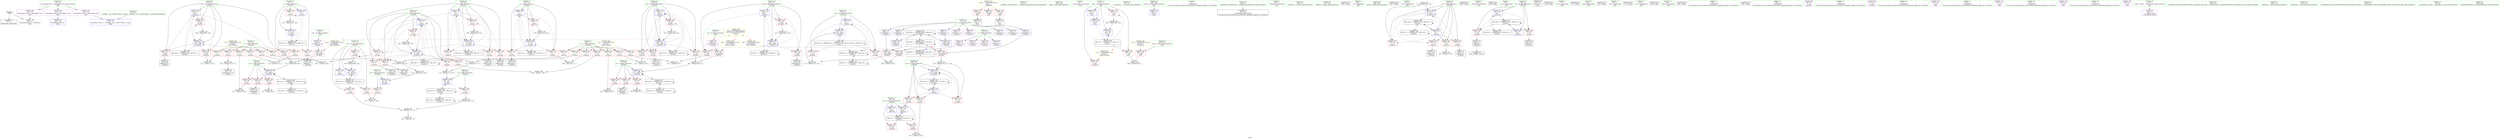 digraph "SVFG" {
	label="SVFG";

	Node0x5556a5a33a90 [shape=record,color=grey,label="{NodeID: 0\nNullPtr}"];
	Node0x5556a5a33a90 -> Node0x5556a5a60a00[style=solid];
	Node0x5556a5a33a90 -> Node0x5556a5a68060[style=solid];
	Node0x5556a5a8cb40 [shape=record,color=yellow,style=double,label="{NodeID: 360\n58V_1 = ENCHI(MR_58V_0)\npts\{90000 110000 160000 \}\nFun[main]|{<s0>14|<s1>14|<s2>14}}"];
	Node0x5556a5a8cb40:s0 -> Node0x5556a5a8e630[style=dashed,color=red];
	Node0x5556a5a8cb40:s1 -> Node0x5556a5a8e710[style=dashed,color=red];
	Node0x5556a5a8cb40:s2 -> Node0x5556a5a8e7f0[style=dashed,color=red];
	Node0x5556a5a6f4d0 [shape=record,color=grey,label="{NodeID: 277\n173 = Binary(171, 172, )\n}"];
	Node0x5556a5a6f4d0 -> Node0x5556a5a6f650[style=solid];
	Node0x5556a5a627a0 [shape=record,color=blue,label="{NodeID: 194\n79\<--13\nx\<--\n_Z5solvev\n}"];
	Node0x5556a5a627a0 -> Node0x5556a5a658d0[style=dashed];
	Node0x5556a5a627a0 -> Node0x5556a5a659a0[style=dashed];
	Node0x5556a5a627a0 -> Node0x5556a5a65a70[style=dashed];
	Node0x5556a5a627a0 -> Node0x5556a5a65b40[style=dashed];
	Node0x5556a5a627a0 -> Node0x5556a5a65c10[style=dashed];
	Node0x5556a5a627a0 -> Node0x5556a5a62c80[style=dashed];
	Node0x5556a5a627a0 -> Node0x5556a5a808a0[style=dashed];
	Node0x5556a5a5f990 [shape=record,color=red,label="{NodeID: 111\n379\<--34\n\<--stdout\nmain\n}"];
	Node0x5556a5a5f990 -> Node0x5556a5a61aa0[style=solid];
	Node0x5556a5a5dc80 [shape=record,color=green,label="{NodeID: 28\n44\<--45\n_ZNSt8ios_base4InitC1Ev\<--_ZNSt8ios_base4InitC1Ev_field_insensitive\n}"];
	Node0x5556a5a7bea0 [shape=record,color=black,label="{NodeID: 305\nMR_12V_2 = PHI(MR_12V_4, MR_12V_1, )\npts\{74 \}\n}"];
	Node0x5556a5a7bea0 -> Node0x5556a5a68300[style=dashed];
	Node0x5556a5a659a0 [shape=record,color=red,label="{NodeID: 139\n171\<--79\n\<--x\n_Z5solvev\n}"];
	Node0x5556a5a659a0 -> Node0x5556a5a6f4d0[style=solid];
	Node0x5556a5a60460 [shape=record,color=green,label="{NodeID: 56\n365\<--366\nmain\<--main_field_insensitive\n}"];
	Node0x5556a5a67060 [shape=record,color=red,label="{NodeID: 167\n264\<--95\n\<--xx\n_Z5solvev\n}"];
	Node0x5556a5a67060 -> Node0x5556a5a61420[style=solid];
	Node0x5556a5a61c40 [shape=record,color=purple,label="{NodeID: 84\n239\<--8\narrayidx53\<--dx\n_Z5solvev\n}"];
	Node0x5556a5a61c40 -> Node0x5556a5a67880[style=solid];
	Node0x5556a5a37610 [shape=record,color=green,label="{NodeID: 1\n7\<--1\n__dso_handle\<--dummyObj\nGlob }"];
	Node0x5556a5a8cc80 [shape=record,color=yellow,style=double,label="{NodeID: 361\n2V_1 = ENCHI(MR_2V_0)\npts\{14 \}\nFun[_Z5solvev]}"];
	Node0x5556a5a8cc80 -> Node0x5556a5a5f650[style=dashed];
	Node0x5556a5a6f650 [shape=record,color=grey,label="{NodeID: 278\n175 = Binary(173, 174, )\n}"];
	Node0x5556a5a6f650 -> Node0x5556a5a62940[style=solid];
	Node0x5556a5a62870 [shape=record,color=blue,label="{NodeID: 195\n81\<--13\ny\<--\n_Z5solvev\n}"];
	Node0x5556a5a62870 -> Node0x5556a5a65ce0[style=dashed];
	Node0x5556a5a62870 -> Node0x5556a5a65db0[style=dashed];
	Node0x5556a5a62870 -> Node0x5556a5a65e80[style=dashed];
	Node0x5556a5a62870 -> Node0x5556a5a65f50[style=dashed];
	Node0x5556a5a62870 -> Node0x5556a5a66020[style=dashed];
	Node0x5556a5a62870 -> Node0x5556a5a62870[style=dashed];
	Node0x5556a5a62870 -> Node0x5556a5a62bb0[style=dashed];
	Node0x5556a5a62870 -> Node0x5556a5a80da0[style=dashed];
	Node0x5556a5a5fa60 [shape=record,color=red,label="{NodeID: 112\n396\<--34\n\<--stdout\nmain\n}"];
	Node0x5556a5a5dd10 [shape=record,color=green,label="{NodeID: 29\n50\<--51\n__cxa_atexit\<--__cxa_atexit_field_insensitive\n}"];
	Node0x5556a5a65a70 [shape=record,color=red,label="{NodeID: 140\n183\<--79\n\<--x\n_Z5solvev\n}"];
	Node0x5556a5a65a70 -> Node0x5556a5a60e70[style=solid];
	Node0x5556a5a60560 [shape=record,color=green,label="{NodeID: 57\n368\<--369\nretval\<--retval_field_insensitive\nmain\n}"];
	Node0x5556a5a60560 -> Node0x5556a5a6ab70[style=solid];
	Node0x5556a5a67130 [shape=record,color=red,label="{NodeID: 168\n257\<--97\n\<--yy\n_Z5solvev\n}"];
	Node0x5556a5a67130 -> Node0x5556a5a700d0[style=solid];
	Node0x5556a5a61d10 [shape=record,color=purple,label="{NodeID: 85\n246\<--10\narrayidx56\<--dy\n_Z5solvev\n}"];
	Node0x5556a5a61d10 -> Node0x5556a5a67950[style=solid];
	Node0x5556a5a376a0 [shape=record,color=green,label="{NodeID: 2\n13\<--1\n\<--dummyObj\nCan only get source location for instruction, argument, global var or function.}"];
	Node0x5556a5a6f7d0 [shape=record,color=grey,label="{NodeID: 279\n151 = Binary(140, 150, )\n}"];
	Node0x5556a5a6f7d0 -> Node0x5556a5a62600[style=solid];
	Node0x5556a5a62940 [shape=record,color=blue,label="{NodeID: 196\n83\<--175\nX\<--add\n_Z5solvev\n}"];
	Node0x5556a5a62940 -> Node0x5556a5a660f0[style=dashed];
	Node0x5556a5a62940 -> Node0x5556a5a89ea0[style=dashed];
	Node0x5556a5a5fb30 [shape=record,color=red,label="{NodeID: 113\n331\<--65\n\<--ans\n_Z5solvev\n}"];
	Node0x5556a5a5fb30 -> Node0x5556a5a70250[style=solid];
	Node0x5556a5a5ddd0 [shape=record,color=green,label="{NodeID: 30\n49\<--55\n_ZNSt8ios_base4InitD1Ev\<--_ZNSt8ios_base4InitD1Ev_field_insensitive\n}"];
	Node0x5556a5a5ddd0 -> Node0x5556a5a60bd0[style=solid];
	Node0x5556a5a65b40 [shape=record,color=red,label="{NodeID: 141\n191\<--79\n\<--x\n_Z5solvev\n}"];
	Node0x5556a5a65b40 -> Node0x5556a5a61010[style=solid];
	Node0x5556a5a60630 [shape=record,color=green,label="{NodeID: 58\n370\<--371\ntests\<--tests_field_insensitive\nmain\n}"];
	Node0x5556a5a60630 -> Node0x5556a5a67c90[style=solid];
	Node0x5556a5a67200 [shape=record,color=red,label="{NodeID: 169\n260\<--97\n\<--yy\n_Z5solvev\n}"];
	Node0x5556a5a67200 -> Node0x5556a5a709d0[style=solid];
	Node0x5556a5a61de0 [shape=record,color=purple,label="{NodeID: 86\n132\<--15\narrayidx\<--f\n_Z5solvev\n}"];
	Node0x5556a5a37730 [shape=record,color=green,label="{NodeID: 3\n19\<--1\n_ZSt4cout\<--dummyObj\nGlob }"];
	Node0x5556a5a7f0a0 [shape=record,color=yellow,style=double,label="{NodeID: 363\n6V_1 = ENCHI(MR_6V_0)\npts\{68 \}\nFun[_Z5solvev]}"];
	Node0x5556a5a7f0a0 -> Node0x5556a5a64620[style=dashed];
	Node0x5556a5a7f0a0 -> Node0x5556a5a646f0[style=dashed];
	Node0x5556a5a7f0a0 -> Node0x5556a5a647c0[style=dashed];
	Node0x5556a5a7f0a0 -> Node0x5556a5a64890[style=dashed];
	Node0x5556a5a7f0a0 -> Node0x5556a5a64960[style=dashed];
	Node0x5556a5a7f0a0 -> Node0x5556a5a64a30[style=dashed];
	Node0x5556a5a6f950 [shape=record,color=grey,label="{NodeID: 280\n150 = Binary(148, 149, )\n}"];
	Node0x5556a5a6f950 -> Node0x5556a5a6f7d0[style=solid];
	Node0x5556a5a62a10 [shape=record,color=blue,label="{NodeID: 197\n188\<--140\narrayidx29\<--\n_Z5solvev\n}"];
	Node0x5556a5a62a10 -> Node0x5556a5a8a3a0[style=dashed];
	Node0x5556a5a5fc00 [shape=record,color=red,label="{NodeID: 114\n343\<--65\n\<--ans\n_Z5solvev\n}"];
	Node0x5556a5a5ded0 [shape=record,color=green,label="{NodeID: 31\n62\<--63\n_Z5solvev\<--_Z5solvev_field_insensitive\n}"];
	Node0x5556a5a7cda0 [shape=record,color=black,label="{NodeID: 308\nMR_48V_2 = PHI(MR_48V_3, MR_48V_1, )\npts\{180000 \}\n|{<s0>14}}"];
	Node0x5556a5a7cda0:s0 -> Node0x5556a5a844a0[style=dashed,color=red];
	Node0x5556a5a65c10 [shape=record,color=red,label="{NodeID: 142\n205\<--79\n\<--x\n_Z5solvev\n}"];
	Node0x5556a5a65c10 -> Node0x5556a5a63e40[style=solid];
	Node0x5556a5a60700 [shape=record,color=green,label="{NodeID: 59\n377\<--378\nfreopen\<--freopen_field_insensitive\n}"];
	Node0x5556a5aa6390 [shape=record,color=black,label="{NodeID: 419\n383 = PHI()\n}"];
	Node0x5556a5a672d0 [shape=record,color=red,label="{NodeID: 170\n267\<--97\n\<--yy\n_Z5solvev\n}"];
	Node0x5556a5a672d0 -> Node0x5556a5a614f0[style=solid];
	Node0x5556a5a61eb0 [shape=record,color=purple,label="{NodeID: 87\n135\<--15\narrayidx9\<--f\n_Z5solvev\n}"];
	Node0x5556a5a38150 [shape=record,color=green,label="{NodeID: 4\n20\<--1\n.str\<--dummyObj\nGlob }"];
	Node0x5556a5a7f180 [shape=record,color=yellow,style=double,label="{NodeID: 364\n8V_1 = ENCHI(MR_8V_0)\npts\{70 \}\nFun[_Z5solvev]}"];
	Node0x5556a5a7f180 -> Node0x5556a5a64b00[style=dashed];
	Node0x5556a5a7f180 -> Node0x5556a5a64bd0[style=dashed];
	Node0x5556a5a7f180 -> Node0x5556a5a64ca0[style=dashed];
	Node0x5556a5a7f180 -> Node0x5556a5a64d70[style=dashed];
	Node0x5556a5a7f180 -> Node0x5556a5a64e40[style=dashed];
	Node0x5556a5a7f180 -> Node0x5556a5a64f10[style=dashed];
	Node0x5556a5a7f180 -> Node0x5556a5a64fe0[style=dashed];
	Node0x5556a5a6fad0 [shape=record,color=grey,label="{NodeID: 281\n272 = Binary(271, 270, )\n}"];
	Node0x5556a5a6fad0 -> Node0x5556a5a63300[style=solid];
	Node0x5556a5a62ae0 [shape=record,color=blue,label="{NodeID: 198\n196\<--13\narrayidx33\<--\n_Z5solvev\n}"];
	Node0x5556a5a62ae0 -> Node0x5556a5a8a3a0[style=dashed];
	Node0x5556a5a64620 [shape=record,color=red,label="{NodeID: 115\n121\<--67\n\<--r\n_Z5solvev\n}"];
	Node0x5556a5a64620 -> Node0x5556a5a70fd0[style=solid];
	Node0x5556a5a5dfd0 [shape=record,color=green,label="{NodeID: 32\n65\<--66\nans\<--ans_field_insensitive\n_Z5solvev\n}"];
	Node0x5556a5a5dfd0 -> Node0x5556a5a5fb30[style=solid];
	Node0x5556a5a5dfd0 -> Node0x5556a5a5fc00[style=solid];
	Node0x5556a5a5dfd0 -> Node0x5556a5a68160[style=solid];
	Node0x5556a5a5dfd0 -> Node0x5556a5a6a9d0[style=solid];
	Node0x5556a5a7d2a0 [shape=record,color=black,label="{NodeID: 309\nMR_2V_3 = PHI(MR_2V_4, MR_2V_2, )\npts\{14 \}\n|{|<s3>14}}"];
	Node0x5556a5a7d2a0 -> Node0x5556a5a5f720[style=dashed];
	Node0x5556a5a7d2a0 -> Node0x5556a5a5f7f0[style=dashed];
	Node0x5556a5a7d2a0 -> Node0x5556a5a6ad10[style=dashed];
	Node0x5556a5a7d2a0:s3 -> Node0x5556a5a8cc80[style=dashed,color=red];
	Node0x5556a5a65ce0 [shape=record,color=red,label="{NodeID: 143\n167\<--81\n\<--y\n_Z5solvev\n}"];
	Node0x5556a5a65ce0 -> Node0x5556a5a715d0[style=solid];
	Node0x5556a5a60800 [shape=record,color=green,label="{NodeID: 60\n398\<--399\nfclose\<--fclose_field_insensitive\n}"];
	Node0x5556a5aa6490 [shape=record,color=black,label="{NodeID: 420\n397 = PHI()\n}"];
	Node0x5556a5a673a0 [shape=record,color=red,label="{NodeID: 171\n322\<--99\n\<--cur\n_Z5solvev\n}"];
	Node0x5556a5a673a0 -> Node0x5556a5a6eed0[style=solid];
	Node0x5556a5a61f80 [shape=record,color=purple,label="{NodeID: 88\n283\<--15\narrayidx75\<--f\n_Z5solvev\n}"];
	Node0x5556a5a381e0 [shape=record,color=green,label="{NodeID: 5\n22\<--1\n.str.1\<--dummyObj\nGlob }"];
	Node0x5556a5a6fc50 [shape=record,color=grey,label="{NodeID: 282\n277 = Binary(276, 140, )\n}"];
	Node0x5556a5a6fc50 -> Node0x5556a5a633d0[style=solid];
	Node0x5556a5a62bb0 [shape=record,color=blue,label="{NodeID: 199\n81\<--201\ny\<--inc35\n_Z5solvev\n}"];
	Node0x5556a5a62bb0 -> Node0x5556a5a65ce0[style=dashed];
	Node0x5556a5a62bb0 -> Node0x5556a5a65db0[style=dashed];
	Node0x5556a5a62bb0 -> Node0x5556a5a65e80[style=dashed];
	Node0x5556a5a62bb0 -> Node0x5556a5a65f50[style=dashed];
	Node0x5556a5a62bb0 -> Node0x5556a5a66020[style=dashed];
	Node0x5556a5a62bb0 -> Node0x5556a5a62870[style=dashed];
	Node0x5556a5a62bb0 -> Node0x5556a5a62bb0[style=dashed];
	Node0x5556a5a62bb0 -> Node0x5556a5a80da0[style=dashed];
	Node0x5556a5a646f0 [shape=record,color=red,label="{NodeID: 116\n148\<--67\n\<--r\n_Z5solvev\n}"];
	Node0x5556a5a646f0 -> Node0x5556a5a6f950[style=solid];
	Node0x5556a5a5e0a0 [shape=record,color=green,label="{NodeID: 33\n67\<--68\nr\<--r_field_insensitive\n_Z5solvev\n}"];
	Node0x5556a5a5e0a0 -> Node0x5556a5a64620[style=solid];
	Node0x5556a5a5e0a0 -> Node0x5556a5a646f0[style=solid];
	Node0x5556a5a5e0a0 -> Node0x5556a5a647c0[style=solid];
	Node0x5556a5a5e0a0 -> Node0x5556a5a64890[style=solid];
	Node0x5556a5a5e0a0 -> Node0x5556a5a64960[style=solid];
	Node0x5556a5a5e0a0 -> Node0x5556a5a64a30[style=solid];
	Node0x5556a5a65db0 [shape=record,color=red,label="{NodeID: 144\n174\<--81\n\<--y\n_Z5solvev\n}"];
	Node0x5556a5a65db0 -> Node0x5556a5a6f650[style=solid];
	Node0x5556a5a60900 [shape=record,color=green,label="{NodeID: 61\n37\<--407\n_GLOBAL__sub_I_Chmel.Tolstiy_2_0.cpp\<--_GLOBAL__sub_I_Chmel.Tolstiy_2_0.cpp_field_insensitive\n}"];
	Node0x5556a5a60900 -> Node0x5556a5a67f60[style=solid];
	Node0x5556a5aa6710 [shape=record,color=black,label="{NodeID: 421\n104 = PHI()\n}"];
	Node0x5556a5a67470 [shape=record,color=red,label="{NodeID: 172\n330\<--99\n\<--cur\n_Z5solvev\n}"];
	Node0x5556a5a67470 -> Node0x5556a5a70250[style=solid];
	Node0x5556a5a62050 [shape=record,color=purple,label="{NodeID: 89\n286\<--15\narrayidx77\<--f\n_Z5solvev\n}"];
	Node0x5556a5a62050 -> Node0x5556a5a67af0[style=solid];
	Node0x5556a5a38270 [shape=record,color=green,label="{NodeID: 6\n24\<--1\n_ZSt3cin\<--dummyObj\nGlob }"];
	Node0x5556a5a6fdd0 [shape=record,color=grey,label="{NodeID: 283\n179 = Binary(140, 178, )\n}"];
	Node0x5556a5a6fdd0 -> Node0x5556a5a6ff50[style=solid];
	Node0x5556a5a62c80 [shape=record,color=blue,label="{NodeID: 200\n79\<--206\nx\<--inc38\n_Z5solvev\n}"];
	Node0x5556a5a62c80 -> Node0x5556a5a658d0[style=dashed];
	Node0x5556a5a62c80 -> Node0x5556a5a659a0[style=dashed];
	Node0x5556a5a62c80 -> Node0x5556a5a65a70[style=dashed];
	Node0x5556a5a62c80 -> Node0x5556a5a65b40[style=dashed];
	Node0x5556a5a62c80 -> Node0x5556a5a65c10[style=dashed];
	Node0x5556a5a62c80 -> Node0x5556a5a62c80[style=dashed];
	Node0x5556a5a62c80 -> Node0x5556a5a808a0[style=dashed];
	Node0x5556a5a647c0 [shape=record,color=red,label="{NodeID: 117\n162\<--67\n\<--r\n_Z5solvev\n}"];
	Node0x5556a5a647c0 -> Node0x5556a5a70850[style=solid];
	Node0x5556a5a5e170 [shape=record,color=green,label="{NodeID: 34\n69\<--70\nc\<--c_field_insensitive\n_Z5solvev\n}"];
	Node0x5556a5a5e170 -> Node0x5556a5a64b00[style=solid];
	Node0x5556a5a5e170 -> Node0x5556a5a64bd0[style=solid];
	Node0x5556a5a5e170 -> Node0x5556a5a64ca0[style=solid];
	Node0x5556a5a5e170 -> Node0x5556a5a64d70[style=solid];
	Node0x5556a5a5e170 -> Node0x5556a5a64e40[style=solid];
	Node0x5556a5a5e170 -> Node0x5556a5a64f10[style=solid];
	Node0x5556a5a5e170 -> Node0x5556a5a64fe0[style=solid];
	Node0x5556a5a65e80 [shape=record,color=red,label="{NodeID: 145\n186\<--81\n\<--y\n_Z5solvev\n}"];
	Node0x5556a5a65e80 -> Node0x5556a5a60f40[style=solid];
	Node0x5556a5a60a00 [shape=record,color=black,label="{NodeID: 62\n2\<--3\ndummyVal\<--dummyVal\n}"];
	Node0x5556a5aa6870 [shape=record,color=black,label="{NodeID: 422\n108 = PHI()\n}"];
	Node0x5556a5a67540 [shape=record,color=red,label="{NodeID: 173\n334\<--99\n\<--cur\n_Z5solvev\n}"];
	Node0x5556a5a67540 -> Node0x5556a5a6a9d0[style=solid];
	Node0x5556a5a62120 [shape=record,color=purple,label="{NodeID: 90\n185\<--17\narrayidx27\<--m\n_Z5solvev\n}"];
	Node0x5556a5a38300 [shape=record,color=green,label="{NodeID: 7\n25\<--1\n.str.2\<--dummyObj\nGlob }"];
	Node0x5556a5a6ff50 [shape=record,color=grey,label="{NodeID: 284\n180 = Binary(177, 179, )\n}"];
	Node0x5556a5a6ff50 -> Node0x5556a5a718d0[style=solid];
	Node0x5556a5a62d50 [shape=record,color=blue,label="{NodeID: 201\n85\<--210\nok\<--\n_Z5solvev\n}"];
	Node0x5556a5a62d50 -> Node0x5556a5a661c0[style=dashed];
	Node0x5556a5a62d50 -> Node0x5556a5a66290[style=dashed];
	Node0x5556a5a62d50 -> Node0x5556a5a817a0[style=dashed];
	Node0x5556a5a62d50 -> Node0x5556a5a87ba0[style=dashed];
	Node0x5556a5a64890 [shape=record,color=red,label="{NodeID: 118\n214\<--67\n\<--r\n_Z5solvev\n}"];
	Node0x5556a5a64890 -> Node0x5556a5a706d0[style=solid];
	Node0x5556a5a5e240 [shape=record,color=green,label="{NodeID: 35\n71\<--72\ni\<--i_field_insensitive\n_Z5solvev\n}"];
	Node0x5556a5a5e240 -> Node0x5556a5a650b0[style=solid];
	Node0x5556a5a5e240 -> Node0x5556a5a65180[style=solid];
	Node0x5556a5a5e240 -> Node0x5556a5a65250[style=solid];
	Node0x5556a5a5e240 -> Node0x5556a5a68230[style=solid];
	Node0x5556a5a5e240 -> Node0x5556a5a684a0[style=solid];
	Node0x5556a5a65f50 [shape=record,color=red,label="{NodeID: 146\n194\<--81\n\<--y\n_Z5solvev\n}"];
	Node0x5556a5a65f50 -> Node0x5556a5a610e0[style=solid];
	Node0x5556a5a60b00 [shape=record,color=black,label="{NodeID: 63\n367\<--13\nmain_ret\<--\nmain\n}"];
	Node0x5556a5aa6970 [shape=record,color=black,label="{NodeID: 423\n112 = PHI()\n}"];
	Node0x5556a5a67610 [shape=record,color=red,label="{NodeID: 174\n309\<--101\n\<--y89\n_Z5solvev\n}"];
	Node0x5556a5a67610 -> Node0x5556a5a70b50[style=solid];
	Node0x5556a5a621f0 [shape=record,color=purple,label="{NodeID: 91\n188\<--17\narrayidx29\<--m\n_Z5solvev\n}"];
	Node0x5556a5a621f0 -> Node0x5556a5a62a10[style=solid];
	Node0x5556a5a38b90 [shape=record,color=green,label="{NodeID: 8\n27\<--1\n.str.3\<--dummyObj\nGlob }"];
	Node0x5556a5a700d0 [shape=record,color=grey,label="{NodeID: 285\n258 = cmp(257, 13, )\n}"];
	Node0x5556a5a62e20 [shape=record,color=blue,label="{NodeID: 202\n87\<--13\nx40\<--\n_Z5solvev\n}"];
	Node0x5556a5a62e20 -> Node0x5556a5a66360[style=dashed];
	Node0x5556a5a62e20 -> Node0x5556a5a66430[style=dashed];
	Node0x5556a5a62e20 -> Node0x5556a5a66500[style=dashed];
	Node0x5556a5a62e20 -> Node0x5556a5a665d0[style=dashed];
	Node0x5556a5a62e20 -> Node0x5556a5a6a5c0[style=dashed];
	Node0x5556a5a62e20 -> Node0x5556a5a81ca0[style=dashed];
	Node0x5556a5a64960 [shape=record,color=red,label="{NodeID: 119\n254\<--67\n\<--r\n_Z5solvev\n}"];
	Node0x5556a5a64960 -> Node0x5556a5a70550[style=solid];
	Node0x5556a5a5e310 [shape=record,color=green,label="{NodeID: 36\n73\<--74\nj\<--j_field_insensitive\n_Z5solvev\n}"];
	Node0x5556a5a5e310 -> Node0x5556a5a65320[style=solid];
	Node0x5556a5a5e310 -> Node0x5556a5a653f0[style=solid];
	Node0x5556a5a5e310 -> Node0x5556a5a654c0[style=solid];
	Node0x5556a5a5e310 -> Node0x5556a5a68300[style=solid];
	Node0x5556a5a5e310 -> Node0x5556a5a683d0[style=solid];
	Node0x5556a5a66020 [shape=record,color=red,label="{NodeID: 147\n200\<--81\n\<--y\n_Z5solvev\n}"];
	Node0x5556a5a66020 -> Node0x5556a5a63cc0[style=solid];
	Node0x5556a5a60bd0 [shape=record,color=black,label="{NodeID: 64\n48\<--49\n\<--_ZNSt8ios_base4InitD1Ev\nCan only get source location for instruction, argument, global var or function.}"];
	Node0x5556a5aa6a40 [shape=record,color=black,label="{NodeID: 424\n47 = PHI()\n}"];
	Node0x5556a5a676e0 [shape=record,color=red,label="{NodeID: 175\n318\<--101\n\<--y89\n_Z5solvev\n}"];
	Node0x5556a5a676e0 -> Node0x5556a5a61900[style=solid];
	Node0x5556a5a622c0 [shape=record,color=purple,label="{NodeID: 92\n193\<--17\narrayidx31\<--m\n_Z5solvev\n}"];
	Node0x5556a5a38c20 [shape=record,color=green,label="{NodeID: 9\n29\<--1\nstdin\<--dummyObj\nGlob }"];
	Node0x5556a5a70250 [shape=record,color=grey,label="{NodeID: 286\n332 = cmp(330, 331, )\n}"];
	Node0x5556a5a62ef0 [shape=record,color=blue,label="{NodeID: 203\n89\<--13\ny45\<--\n_Z5solvev\n}"];
	Node0x5556a5a62ef0 -> Node0x5556a5a666a0[style=dashed];
	Node0x5556a5a62ef0 -> Node0x5556a5a66770[style=dashed];
	Node0x5556a5a62ef0 -> Node0x5556a5a66840[style=dashed];
	Node0x5556a5a62ef0 -> Node0x5556a5a66910[style=dashed];
	Node0x5556a5a62ef0 -> Node0x5556a5a62ef0[style=dashed];
	Node0x5556a5a62ef0 -> Node0x5556a5a63570[style=dashed];
	Node0x5556a5a62ef0 -> Node0x5556a5a821a0[style=dashed];
	Node0x5556a5a64a30 [shape=record,color=red,label="{NodeID: 120\n313\<--67\n\<--r\n_Z5solvev\n}"];
	Node0x5556a5a64a30 -> Node0x5556a5a642c0[style=solid];
	Node0x5556a5a5e3e0 [shape=record,color=green,label="{NodeID: 37\n75\<--76\nN\<--N_field_insensitive\n_Z5solvev\n}"];
	Node0x5556a5a5e3e0 -> Node0x5556a5a65590[style=solid];
	Node0x5556a5a5e3e0 -> Node0x5556a5a62600[style=solid];
	Node0x5556a5a660f0 [shape=record,color=red,label="{NodeID: 148\n178\<--83\n\<--X\n_Z5solvev\n}"];
	Node0x5556a5a660f0 -> Node0x5556a5a6fdd0[style=solid];
	Node0x5556a5a60cd0 [shape=record,color=black,label="{NodeID: 65\n131\<--130\nidxprom\<--\n_Z5solvev\n}"];
	Node0x5556a5aa6b10 [shape=record,color=black,label="{NodeID: 425\n114 = PHI()\n}"];
	Node0x5556a5a87ba0 [shape=record,color=black,label="{NodeID: 342\nMR_24V_5 = PHI(MR_24V_7, MR_24V_4, )\npts\{86 \}\n}"];
	Node0x5556a5a87ba0 -> Node0x5556a5a661c0[style=dashed];
	Node0x5556a5a87ba0 -> Node0x5556a5a66290[style=dashed];
	Node0x5556a5a87ba0 -> Node0x5556a5a634a0[style=dashed];
	Node0x5556a5a87ba0 -> Node0x5556a5a817a0[style=dashed];
	Node0x5556a5a87ba0 -> Node0x5556a5a87ba0[style=dashed];
	Node0x5556a5a677b0 [shape=record,color=red,label="{NodeID: 176\n326\<--101\n\<--y89\n_Z5solvev\n}"];
	Node0x5556a5a677b0 -> Node0x5556a5a6ed50[style=solid];
	Node0x5556a5a62390 [shape=record,color=purple,label="{NodeID: 93\n196\<--17\narrayidx33\<--m\n_Z5solvev\n}"];
	Node0x5556a5a62390 -> Node0x5556a5a62ae0[style=solid];
	Node0x5556a5a38cb0 [shape=record,color=green,label="{NodeID: 10\n30\<--1\n.str.4\<--dummyObj\nGlob }"];
	Node0x5556a5a703d0 [shape=record,color=grey,label="{NodeID: 287\n157 = cmp(155, 156, )\n}"];
	Node0x5556a5a62fc0 [shape=record,color=blue,label="{NodeID: 204\n91\<--13\ncnt\<--\n_Z5solvev\n}"];
	Node0x5556a5a62fc0 -> Node0x5556a5a669e0[style=dashed];
	Node0x5556a5a62fc0 -> Node0x5556a5a66ab0[style=dashed];
	Node0x5556a5a62fc0 -> Node0x5556a5a63300[style=dashed];
	Node0x5556a5a62fc0 -> Node0x5556a5a849a0[style=dashed];
	Node0x5556a5a62fc0 -> Node0x5556a5a885a0[style=dashed];
	Node0x5556a5a64b00 [shape=record,color=red,label="{NodeID: 121\n127\<--69\n\<--c\n_Z5solvev\n}"];
	Node0x5556a5a64b00 -> Node0x5556a5a712d0[style=solid];
	Node0x5556a5a5e4b0 [shape=record,color=green,label="{NodeID: 38\n77\<--78\ni14\<--i14_field_insensitive\n_Z5solvev\n}"];
	Node0x5556a5a5e4b0 -> Node0x5556a5a65660[style=solid];
	Node0x5556a5a5e4b0 -> Node0x5556a5a65730[style=solid];
	Node0x5556a5a5e4b0 -> Node0x5556a5a65800[style=solid];
	Node0x5556a5a5e4b0 -> Node0x5556a5a626d0[style=solid];
	Node0x5556a5a5e4b0 -> Node0x5556a5a6aaa0[style=solid];
	Node0x5556a5a661c0 [shape=record,color=red,label="{NodeID: 149\n217\<--85\n\<--ok\n_Z5solvev\n}"];
	Node0x5556a5a661c0 -> Node0x5556a5a611b0[style=solid];
	Node0x5556a5a60da0 [shape=record,color=black,label="{NodeID: 66\n134\<--133\nidxprom8\<--\n_Z5solvev\n}"];
	Node0x5556a5aa6c70 [shape=record,color=black,label="{NodeID: 426\n117 = PHI()\n}"];
	Node0x5556a5a67880 [shape=record,color=red,label="{NodeID: 177\n240\<--239\n\<--arrayidx53\n_Z5solvev\n}"];
	Node0x5556a5a67880 -> Node0x5556a5a64140[style=solid];
	Node0x5556a5a62460 [shape=record,color=purple,label="{NodeID: 94\n266\<--17\narrayidx66\<--m\n_Z5solvev\n}"];
	Node0x5556a5a38d40 [shape=record,color=green,label="{NodeID: 11\n32\<--1\n.str.5\<--dummyObj\nGlob }"];
	Node0x5556a5a70550 [shape=record,color=grey,label="{NodeID: 288\n255 = cmp(253, 254, )\n}"];
	Node0x5556a5a63090 [shape=record,color=blue,label="{NodeID: 205\n93\<--13\nk\<--\n_Z5solvev\n}"];
	Node0x5556a5a63090 -> Node0x5556a5a66b80[style=dashed];
	Node0x5556a5a63090 -> Node0x5556a5a66c50[style=dashed];
	Node0x5556a5a63090 -> Node0x5556a5a66d20[style=dashed];
	Node0x5556a5a63090 -> Node0x5556a5a66df0[style=dashed];
	Node0x5556a5a63090 -> Node0x5556a5a633d0[style=dashed];
	Node0x5556a5a63090 -> Node0x5556a5a88aa0[style=dashed];
	Node0x5556a5a64bd0 [shape=record,color=red,label="{NodeID: 122\n149\<--69\n\<--c\n_Z5solvev\n}"];
	Node0x5556a5a64bd0 -> Node0x5556a5a6f950[style=solid];
	Node0x5556a5a5e580 [shape=record,color=green,label="{NodeID: 39\n79\<--80\nx\<--x_field_insensitive\n_Z5solvev\n}"];
	Node0x5556a5a5e580 -> Node0x5556a5a658d0[style=solid];
	Node0x5556a5a5e580 -> Node0x5556a5a659a0[style=solid];
	Node0x5556a5a5e580 -> Node0x5556a5a65a70[style=solid];
	Node0x5556a5a5e580 -> Node0x5556a5a65b40[style=solid];
	Node0x5556a5a5e580 -> Node0x5556a5a65c10[style=solid];
	Node0x5556a5a5e580 -> Node0x5556a5a627a0[style=solid];
	Node0x5556a5a5e580 -> Node0x5556a5a62c80[style=solid];
	Node0x5556a5a66290 [shape=record,color=red,label="{NodeID: 150\n303\<--85\n\<--ok\n_Z5solvev\n}"];
	Node0x5556a5a66290 -> Node0x5556a5a61760[style=solid];
	Node0x5556a5a60e70 [shape=record,color=black,label="{NodeID: 67\n184\<--183\nidxprom26\<--\n_Z5solvev\n}"];
	Node0x5556a5aa6d40 [shape=record,color=black,label="{NodeID: 427\n136 = PHI()\n}"];
	Node0x5556a5a885a0 [shape=record,color=black,label="{NodeID: 344\nMR_30V_4 = PHI(MR_30V_6, MR_30V_3, )\npts\{92 \}\n}"];
	Node0x5556a5a885a0 -> Node0x5556a5a62fc0[style=dashed];
	Node0x5556a5a885a0 -> Node0x5556a5a826a0[style=dashed];
	Node0x5556a5a885a0 -> Node0x5556a5a885a0[style=dashed];
	Node0x5556a5a67950 [shape=record,color=red,label="{NodeID: 178\n247\<--246\n\<--arrayidx56\n_Z5solvev\n}"];
	Node0x5556a5a67950 -> Node0x5556a5a6ea90[style=solid];
	Node0x5556a5a62530 [shape=record,color=purple,label="{NodeID: 95\n269\<--17\narrayidx68\<--m\n_Z5solvev\n}"];
	Node0x5556a5a62530 -> Node0x5556a5a67a20[style=solid];
	Node0x5556a5a38e10 [shape=record,color=green,label="{NodeID: 12\n34\<--1\nstdout\<--dummyObj\nGlob }"];
	Node0x5556a5a706d0 [shape=record,color=grey,label="{NodeID: 289\n215 = cmp(213, 214, )\n}"];
	Node0x5556a5a63160 [shape=record,color=blue,label="{NodeID: 206\n95\<--241\nxx\<--add54\n_Z5solvev\n}"];
	Node0x5556a5a63160 -> Node0x5556a5a66ec0[style=dashed];
	Node0x5556a5a63160 -> Node0x5556a5a66f90[style=dashed];
	Node0x5556a5a63160 -> Node0x5556a5a67060[style=dashed];
	Node0x5556a5a63160 -> Node0x5556a5a63160[style=dashed];
	Node0x5556a5a63160 -> Node0x5556a5a88fa0[style=dashed];
	Node0x5556a5a64ca0 [shape=record,color=red,label="{NodeID: 123\n168\<--69\n\<--c\n_Z5solvev\n}"];
	Node0x5556a5a64ca0 -> Node0x5556a5a715d0[style=solid];
	Node0x5556a5a5e650 [shape=record,color=green,label="{NodeID: 40\n81\<--82\ny\<--y_field_insensitive\n_Z5solvev\n}"];
	Node0x5556a5a5e650 -> Node0x5556a5a65ce0[style=solid];
	Node0x5556a5a5e650 -> Node0x5556a5a65db0[style=solid];
	Node0x5556a5a5e650 -> Node0x5556a5a65e80[style=solid];
	Node0x5556a5a5e650 -> Node0x5556a5a65f50[style=solid];
	Node0x5556a5a5e650 -> Node0x5556a5a66020[style=solid];
	Node0x5556a5a5e650 -> Node0x5556a5a62870[style=solid];
	Node0x5556a5a5e650 -> Node0x5556a5a62bb0[style=solid];
	Node0x5556a5a7fea0 [shape=record,color=black,label="{NodeID: 317\nMR_4V_3 = PHI(MR_4V_6, MR_4V_2, )\npts\{66 \}\n}"];
	Node0x5556a5a7fea0 -> Node0x5556a5a5fb30[style=dashed];
	Node0x5556a5a7fea0 -> Node0x5556a5a5fc00[style=dashed];
	Node0x5556a5a7fea0 -> Node0x5556a5a6a9d0[style=dashed];
	Node0x5556a5a7fea0 -> Node0x5556a5a7fea0[style=dashed];
	Node0x5556a5a66360 [shape=record,color=red,label="{NodeID: 151\n213\<--87\n\<--x40\n_Z5solvev\n}"];
	Node0x5556a5a66360 -> Node0x5556a5a706d0[style=solid];
	Node0x5556a5a60f40 [shape=record,color=black,label="{NodeID: 68\n187\<--186\nidxprom28\<--\n_Z5solvev\n}"];
	Node0x5556a5aa6e10 [shape=record,color=black,label="{NodeID: 428\n344 = PHI()\n}"];
	Node0x5556a5a88aa0 [shape=record,color=black,label="{NodeID: 345\nMR_32V_4 = PHI(MR_32V_6, MR_32V_3, )\npts\{94 \}\n}"];
	Node0x5556a5a88aa0 -> Node0x5556a5a63090[style=dashed];
	Node0x5556a5a88aa0 -> Node0x5556a5a82ba0[style=dashed];
	Node0x5556a5a88aa0 -> Node0x5556a5a88aa0[style=dashed];
	Node0x5556a5a67a20 [shape=record,color=red,label="{NodeID: 179\n270\<--269\n\<--arrayidx68\n_Z5solvev\n}"];
	Node0x5556a5a67a20 -> Node0x5556a5a6fad0[style=solid];
	Node0x5556a5a5ecd0 [shape=record,color=purple,label="{NodeID: 96\n317\<--17\narrayidx94\<--m\n_Z5solvev\n}"];
	Node0x5556a5a3ad80 [shape=record,color=green,label="{NodeID: 13\n36\<--1\n\<--dummyObj\nCan only get source location for instruction, argument, global var or function.}"];
	Node0x5556a5a70850 [shape=record,color=grey,label="{NodeID: 290\n163 = cmp(161, 162, )\n}"];
	Node0x5556a5a63230 [shape=record,color=blue,label="{NodeID: 207\n97\<--248\nyy\<--add57\n_Z5solvev\n}"];
	Node0x5556a5a63230 -> Node0x5556a5a67130[style=dashed];
	Node0x5556a5a63230 -> Node0x5556a5a67200[style=dashed];
	Node0x5556a5a63230 -> Node0x5556a5a672d0[style=dashed];
	Node0x5556a5a63230 -> Node0x5556a5a63230[style=dashed];
	Node0x5556a5a63230 -> Node0x5556a5a894a0[style=dashed];
	Node0x5556a5a64d70 [shape=record,color=red,label="{NodeID: 124\n172\<--69\n\<--c\n_Z5solvev\n}"];
	Node0x5556a5a64d70 -> Node0x5556a5a6f4d0[style=solid];
	Node0x5556a5a5e720 [shape=record,color=green,label="{NodeID: 41\n83\<--84\nX\<--X_field_insensitive\n_Z5solvev\n}"];
	Node0x5556a5a5e720 -> Node0x5556a5a660f0[style=solid];
	Node0x5556a5a5e720 -> Node0x5556a5a62940[style=solid];
	Node0x5556a5a803a0 [shape=record,color=black,label="{NodeID: 318\nMR_16V_3 = PHI(MR_16V_4, MR_16V_2, )\npts\{78 \}\n}"];
	Node0x5556a5a803a0 -> Node0x5556a5a65660[style=dashed];
	Node0x5556a5a803a0 -> Node0x5556a5a65730[style=dashed];
	Node0x5556a5a803a0 -> Node0x5556a5a65800[style=dashed];
	Node0x5556a5a803a0 -> Node0x5556a5a6aaa0[style=dashed];
	Node0x5556a5a66430 [shape=record,color=red,label="{NodeID: 152\n236\<--87\n\<--x40\n_Z5solvev\n}"];
	Node0x5556a5a66430 -> Node0x5556a5a64140[style=solid];
	Node0x5556a5a61010 [shape=record,color=black,label="{NodeID: 69\n192\<--191\nidxprom30\<--\n_Z5solvev\n}"];
	Node0x5556a5aa6f70 [shape=record,color=black,label="{NodeID: 429\n345 = PHI()\n}"];
	Node0x5556a5a88fa0 [shape=record,color=black,label="{NodeID: 346\nMR_34V_4 = PHI(MR_34V_5, MR_34V_3, )\npts\{96 \}\n}"];
	Node0x5556a5a88fa0 -> Node0x5556a5a63160[style=dashed];
	Node0x5556a5a88fa0 -> Node0x5556a5a830a0[style=dashed];
	Node0x5556a5a88fa0 -> Node0x5556a5a88fa0[style=dashed];
	Node0x5556a56e8670 [shape=record,color=black,label="{NodeID: 263\n220 = PHI(221, 218, )\n}"];
	Node0x5556a5a67af0 [shape=record,color=red,label="{NodeID: 180\n287\<--286\n\<--arrayidx77\n_Z5solvev\n}"];
	Node0x5556a5a67af0 -> Node0x5556a5a71750[style=solid];
	Node0x5556a5a5eda0 [shape=record,color=purple,label="{NodeID: 97\n320\<--17\narrayidx96\<--m\n_Z5solvev\n}"];
	Node0x5556a5a5eda0 -> Node0x5556a5a67bc0[style=solid];
	Node0x5556a5a3ae50 [shape=record,color=green,label="{NodeID: 14\n140\<--1\n\<--dummyObj\nCan only get source location for instruction, argument, global var or function.}"];
	Node0x5556a5a709d0 [shape=record,color=grey,label="{NodeID: 291\n262 = cmp(260, 261, )\n}"];
	Node0x5556a5a63300 [shape=record,color=blue,label="{NodeID: 208\n91\<--272\ncnt\<--add69\n_Z5solvev\n}"];
	Node0x5556a5a63300 -> Node0x5556a5a849a0[style=dashed];
	Node0x5556a5a64e40 [shape=record,color=red,label="{NodeID: 125\n226\<--69\n\<--c\n_Z5solvev\n}"];
	Node0x5556a5a64e40 -> Node0x5556a5a71450[style=solid];
	Node0x5556a5a5e7f0 [shape=record,color=green,label="{NodeID: 42\n85\<--86\nok\<--ok_field_insensitive\n_Z5solvev\n}"];
	Node0x5556a5a5e7f0 -> Node0x5556a5a661c0[style=solid];
	Node0x5556a5a5e7f0 -> Node0x5556a5a66290[style=solid];
	Node0x5556a5a5e7f0 -> Node0x5556a5a62d50[style=solid];
	Node0x5556a5a5e7f0 -> Node0x5556a5a634a0[style=solid];
	Node0x5556a5a808a0 [shape=record,color=black,label="{NodeID: 319\nMR_18V_2 = PHI(MR_18V_4, MR_18V_1, )\npts\{80 \}\n}"];
	Node0x5556a5a808a0 -> Node0x5556a5a627a0[style=dashed];
	Node0x5556a5a66500 [shape=record,color=red,label="{NodeID: 153\n281\<--87\n\<--x40\n_Z5solvev\n}"];
	Node0x5556a5a66500 -> Node0x5556a5a615c0[style=solid];
	Node0x5556a5a610e0 [shape=record,color=black,label="{NodeID: 70\n195\<--194\nidxprom32\<--\n_Z5solvev\n}"];
	Node0x5556a5a894a0 [shape=record,color=black,label="{NodeID: 347\nMR_36V_4 = PHI(MR_36V_5, MR_36V_3, )\npts\{98 \}\n}"];
	Node0x5556a5a894a0 -> Node0x5556a5a63230[style=dashed];
	Node0x5556a5a894a0 -> Node0x5556a5a835a0[style=dashed];
	Node0x5556a5a894a0 -> Node0x5556a5a894a0[style=dashed];
	Node0x5556a5a63cc0 [shape=record,color=grey,label="{NodeID: 264\n201 = Binary(200, 140, )\n}"];
	Node0x5556a5a63cc0 -> Node0x5556a5a62bb0[style=solid];
	Node0x5556a5a67bc0 [shape=record,color=red,label="{NodeID: 181\n321\<--320\n\<--arrayidx96\n_Z5solvev\n}"];
	Node0x5556a5a67bc0 -> Node0x5556a5a6eed0[style=solid];
	Node0x5556a5a5ee70 [shape=record,color=purple,label="{NodeID: 98\n103\<--20\n\<--.str\n_Z5solvev\n}"];
	Node0x5556a5a3af20 [shape=record,color=green,label="{NodeID: 15\n210\<--1\n\<--dummyObj\nCan only get source location for instruction, argument, global var or function.}"];
	Node0x5556a5a70b50 [shape=record,color=grey,label="{NodeID: 292\n311 = cmp(309, 310, )\n}"];
	Node0x5556a5a633d0 [shape=record,color=blue,label="{NodeID: 209\n93\<--277\nk\<--inc72\n_Z5solvev\n}"];
	Node0x5556a5a633d0 -> Node0x5556a5a66b80[style=dashed];
	Node0x5556a5a633d0 -> Node0x5556a5a66c50[style=dashed];
	Node0x5556a5a633d0 -> Node0x5556a5a66d20[style=dashed];
	Node0x5556a5a633d0 -> Node0x5556a5a66df0[style=dashed];
	Node0x5556a5a633d0 -> Node0x5556a5a633d0[style=dashed];
	Node0x5556a5a633d0 -> Node0x5556a5a88aa0[style=dashed];
	Node0x5556a5a64f10 [shape=record,color=red,label="{NodeID: 126\n261\<--69\n\<--c\n_Z5solvev\n}"];
	Node0x5556a5a64f10 -> Node0x5556a5a709d0[style=solid];
	Node0x5556a5a5e8c0 [shape=record,color=green,label="{NodeID: 43\n87\<--88\nx40\<--x40_field_insensitive\n_Z5solvev\n}"];
	Node0x5556a5a5e8c0 -> Node0x5556a5a66360[style=solid];
	Node0x5556a5a5e8c0 -> Node0x5556a5a66430[style=solid];
	Node0x5556a5a5e8c0 -> Node0x5556a5a66500[style=solid];
	Node0x5556a5a5e8c0 -> Node0x5556a5a665d0[style=solid];
	Node0x5556a5a5e8c0 -> Node0x5556a5a62e20[style=solid];
	Node0x5556a5a5e8c0 -> Node0x5556a5a6a5c0[style=solid];
	Node0x5556a5a80da0 [shape=record,color=black,label="{NodeID: 320\nMR_20V_2 = PHI(MR_20V_3, MR_20V_1, )\npts\{82 \}\n}"];
	Node0x5556a5a80da0 -> Node0x5556a5a62870[style=dashed];
	Node0x5556a5a80da0 -> Node0x5556a5a80da0[style=dashed];
	Node0x5556a5a665d0 [shape=record,color=red,label="{NodeID: 154\n299\<--87\n\<--x40\n_Z5solvev\n}"];
	Node0x5556a5a665d0 -> Node0x5556a5a6f350[style=solid];
	Node0x5556a5a611b0 [shape=record,color=black,label="{NodeID: 71\n218\<--217\ntobool43\<--\n_Z5solvev\n}"];
	Node0x5556a5a611b0 -> Node0x5556a56e8670[style=solid];
	Node0x5556a5a63e40 [shape=record,color=grey,label="{NodeID: 265\n206 = Binary(205, 140, )\n}"];
	Node0x5556a5a63e40 -> Node0x5556a5a62c80[style=solid];
	Node0x5556a5a67c90 [shape=record,color=red,label="{NodeID: 182\n387\<--370\n\<--tests\nmain\n}"];
	Node0x5556a5a67c90 -> Node0x5556a5a71150[style=solid];
	Node0x5556a5a5ef40 [shape=record,color=purple,label="{NodeID: 99\n111\<--22\n\<--.str.1\n_Z5solvev\n}"];
	Node0x5556a5a3aff0 [shape=record,color=green,label="{NodeID: 16\n221\<--1\n\<--dummyObj\nCan only get source location for instruction, argument, global var or function.}"];
	Node0x5556a5a70cd0 [shape=record,color=grey,label="{NodeID: 293\n233 = cmp(232, 234, )\n}"];
	Node0x5556a5a634a0 [shape=record,color=blue,label="{NodeID: 210\n85\<--291\nok\<--\n_Z5solvev\n}"];
	Node0x5556a5a634a0 -> Node0x5556a5a87ba0[style=dashed];
	Node0x5556a5a64fe0 [shape=record,color=red,label="{NodeID: 127\n310\<--69\n\<--c\n_Z5solvev\n}"];
	Node0x5556a5a64fe0 -> Node0x5556a5a70b50[style=solid];
	Node0x5556a5a5e990 [shape=record,color=green,label="{NodeID: 44\n89\<--90\ny45\<--y45_field_insensitive\n_Z5solvev\n}"];
	Node0x5556a5a5e990 -> Node0x5556a5a666a0[style=solid];
	Node0x5556a5a5e990 -> Node0x5556a5a66770[style=solid];
	Node0x5556a5a5e990 -> Node0x5556a5a66840[style=solid];
	Node0x5556a5a5e990 -> Node0x5556a5a66910[style=solid];
	Node0x5556a5a5e990 -> Node0x5556a5a62ef0[style=solid];
	Node0x5556a5a5e990 -> Node0x5556a5a63570[style=solid];
	Node0x5556a5a812a0 [shape=record,color=black,label="{NodeID: 321\nMR_22V_2 = PHI(MR_22V_3, MR_22V_1, )\npts\{84 \}\n}"];
	Node0x5556a5a812a0 -> Node0x5556a5a812a0[style=dashed];
	Node0x5556a5a812a0 -> Node0x5556a5a89ea0[style=dashed];
	Node0x5556a5a666a0 [shape=record,color=red,label="{NodeID: 155\n225\<--89\n\<--y45\n_Z5solvev\n}"];
	Node0x5556a5a666a0 -> Node0x5556a5a71450[style=solid];
	Node0x5556a5a61280 [shape=record,color=black,label="{NodeID: 72\n238\<--237\nidxprom52\<--\n_Z5solvev\n}"];
	Node0x5556a5a89ea0 [shape=record,color=black,label="{NodeID: 349\nMR_22V_4 = PHI(MR_22V_5, MR_22V_3, )\npts\{84 \}\n}"];
	Node0x5556a5a89ea0 -> Node0x5556a5a62940[style=dashed];
	Node0x5556a5a89ea0 -> Node0x5556a5a812a0[style=dashed];
	Node0x5556a5a89ea0 -> Node0x5556a5a89ea0[style=dashed];
	Node0x5556a5a63fc0 [shape=record,color=grey,label="{NodeID: 266\n393 = Binary(392, 140, )\n}"];
	Node0x5556a5a63fc0 -> Node0x5556a5a6ad10[style=solid];
	Node0x5556a5a67d60 [shape=record,color=blue,label="{NodeID: 183\n12\<--13\ntest\<--\nGlob }"];
	Node0x5556a5a67d60 -> Node0x5556a5a6ac40[style=dashed];
	Node0x5556a5a5f010 [shape=record,color=purple,label="{NodeID: 100\n374\<--25\n\<--.str.2\nmain\n}"];
	Node0x5556a5a3b0c0 [shape=record,color=green,label="{NodeID: 17\n234\<--1\n\<--dummyObj\nCan only get source location for instruction, argument, global var or function.}"];
	Node0x5556a5a70e50 [shape=record,color=grey,label="{NodeID: 294\n251 = cmp(250, 13, )\n}"];
	Node0x5556a5a63570 [shape=record,color=blue,label="{NodeID: 211\n89\<--295\ny45\<--inc82\n_Z5solvev\n}"];
	Node0x5556a5a63570 -> Node0x5556a5a666a0[style=dashed];
	Node0x5556a5a63570 -> Node0x5556a5a66770[style=dashed];
	Node0x5556a5a63570 -> Node0x5556a5a66840[style=dashed];
	Node0x5556a5a63570 -> Node0x5556a5a66910[style=dashed];
	Node0x5556a5a63570 -> Node0x5556a5a62ef0[style=dashed];
	Node0x5556a5a63570 -> Node0x5556a5a63570[style=dashed];
	Node0x5556a5a63570 -> Node0x5556a5a821a0[style=dashed];
	Node0x5556a5a650b0 [shape=record,color=red,label="{NodeID: 128\n120\<--71\n\<--i\n_Z5solvev\n}"];
	Node0x5556a5a650b0 -> Node0x5556a5a70fd0[style=solid];
	Node0x5556a5a5ea60 [shape=record,color=green,label="{NodeID: 45\n91\<--92\ncnt\<--cnt_field_insensitive\n_Z5solvev\n}"];
	Node0x5556a5a5ea60 -> Node0x5556a5a669e0[style=solid];
	Node0x5556a5a5ea60 -> Node0x5556a5a66ab0[style=solid];
	Node0x5556a5a5ea60 -> Node0x5556a5a62fc0[style=solid];
	Node0x5556a5a5ea60 -> Node0x5556a5a63300[style=solid];
	Node0x5556a5a817a0 [shape=record,color=black,label="{NodeID: 322\nMR_24V_2 = PHI(MR_24V_4, MR_24V_1, )\npts\{86 \}\n}"];
	Node0x5556a5a817a0 -> Node0x5556a5a62d50[style=dashed];
	Node0x5556a5a66770 [shape=record,color=red,label="{NodeID: 156\n243\<--89\n\<--y45\n_Z5solvev\n}"];
	Node0x5556a5a66770 -> Node0x5556a5a6ea90[style=solid];
	Node0x5556a5a61350 [shape=record,color=black,label="{NodeID: 73\n245\<--244\nidxprom55\<--\n_Z5solvev\n}"];
	Node0x5556a5a8a3a0 [shape=record,color=black,label="{NodeID: 350\nMR_48V_4 = PHI(MR_48V_6, MR_48V_3, )\npts\{180000 \}\n}"];
	Node0x5556a5a8a3a0 -> Node0x5556a5a67a20[style=dashed];
	Node0x5556a5a8a3a0 -> Node0x5556a5a67bc0[style=dashed];
	Node0x5556a5a8a3a0 -> Node0x5556a5a62a10[style=dashed];
	Node0x5556a5a8a3a0 -> Node0x5556a5a62ae0[style=dashed];
	Node0x5556a5a8a3a0 -> Node0x5556a5a844a0[style=dashed];
	Node0x5556a5a8a3a0 -> Node0x5556a5a8a3a0[style=dashed];
	Node0x5556a5a64140 [shape=record,color=grey,label="{NodeID: 267\n241 = Binary(236, 240, )\n}"];
	Node0x5556a5a64140 -> Node0x5556a5a63160[style=solid];
	Node0x5556a5a67e60 [shape=record,color=blue,label="{NodeID: 184\n411\<--36\nllvm.global_ctors_0\<--\nGlob }"];
	Node0x5556a5a5f0e0 [shape=record,color=purple,label="{NodeID: 101\n375\<--27\n\<--.str.3\nmain\n}"];
	Node0x5556a5a396f0 [shape=record,color=green,label="{NodeID: 18\n291\<--1\n\<--dummyObj\nCan only get source location for instruction, argument, global var or function.}"];
	Node0x5556a5a70fd0 [shape=record,color=grey,label="{NodeID: 295\n122 = cmp(120, 121, )\n}"];
	Node0x5556a5a6a5c0 [shape=record,color=blue,label="{NodeID: 212\n87\<--300\nx40\<--inc85\n_Z5solvev\n}"];
	Node0x5556a5a6a5c0 -> Node0x5556a5a66360[style=dashed];
	Node0x5556a5a6a5c0 -> Node0x5556a5a66430[style=dashed];
	Node0x5556a5a6a5c0 -> Node0x5556a5a66500[style=dashed];
	Node0x5556a5a6a5c0 -> Node0x5556a5a665d0[style=dashed];
	Node0x5556a5a6a5c0 -> Node0x5556a5a6a5c0[style=dashed];
	Node0x5556a5a6a5c0 -> Node0x5556a5a81ca0[style=dashed];
	Node0x5556a5a65180 [shape=record,color=red,label="{NodeID: 129\n130\<--71\n\<--i\n_Z5solvev\n}"];
	Node0x5556a5a65180 -> Node0x5556a5a60cd0[style=solid];
	Node0x5556a5a5eb30 [shape=record,color=green,label="{NodeID: 46\n93\<--94\nk\<--k_field_insensitive\n_Z5solvev\n}"];
	Node0x5556a5a5eb30 -> Node0x5556a5a66b80[style=solid];
	Node0x5556a5a5eb30 -> Node0x5556a5a66c50[style=solid];
	Node0x5556a5a5eb30 -> Node0x5556a5a66d20[style=solid];
	Node0x5556a5a5eb30 -> Node0x5556a5a66df0[style=solid];
	Node0x5556a5a5eb30 -> Node0x5556a5a63090[style=solid];
	Node0x5556a5a5eb30 -> Node0x5556a5a633d0[style=solid];
	Node0x5556a5a81ca0 [shape=record,color=black,label="{NodeID: 323\nMR_26V_2 = PHI(MR_26V_4, MR_26V_1, )\npts\{88 \}\n}"];
	Node0x5556a5a81ca0 -> Node0x5556a5a62e20[style=dashed];
	Node0x5556a5a66840 [shape=record,color=red,label="{NodeID: 157\n284\<--89\n\<--y45\n_Z5solvev\n}"];
	Node0x5556a5a66840 -> Node0x5556a5a61690[style=solid];
	Node0x5556a5a61420 [shape=record,color=black,label="{NodeID: 74\n265\<--264\nidxprom65\<--\n_Z5solvev\n}"];
	Node0x5556a5a642c0 [shape=record,color=grey,label="{NodeID: 268\n314 = Binary(313, 315, )\n}"];
	Node0x5556a5a642c0 -> Node0x5556a5a61830[style=solid];
	Node0x5556a5a67f60 [shape=record,color=blue,label="{NodeID: 185\n412\<--37\nllvm.global_ctors_1\<--_GLOBAL__sub_I_Chmel.Tolstiy_2_0.cpp\nGlob }"];
	Node0x5556a5a5f1b0 [shape=record,color=purple,label="{NodeID: 102\n380\<--30\n\<--.str.4\nmain\n}"];
	Node0x5556a5a397c0 [shape=record,color=green,label="{NodeID: 19\n315\<--1\n\<--dummyObj\nCan only get source location for instruction, argument, global var or function.}"];
	Node0x5556a5a71150 [shape=record,color=grey,label="{NodeID: 296\n388 = cmp(386, 387, )\n}"];
	Node0x5556a5a6a690 [shape=record,color=blue,label="{NodeID: 213\n99\<--13\ncur\<--\n_Z5solvev\n}"];
	Node0x5556a5a6a690 -> Node0x5556a5a673a0[style=dashed];
	Node0x5556a5a6a690 -> Node0x5556a5a67470[style=dashed];
	Node0x5556a5a6a690 -> Node0x5556a5a67540[style=dashed];
	Node0x5556a5a6a690 -> Node0x5556a5a6a830[style=dashed];
	Node0x5556a5a6a690 -> Node0x5556a5a83aa0[style=dashed];
	Node0x5556a5a65250 [shape=record,color=red,label="{NodeID: 130\n144\<--71\n\<--i\n_Z5solvev\n}"];
	Node0x5556a5a65250 -> Node0x5556a5a6ebd0[style=solid];
	Node0x5556a5a5ec00 [shape=record,color=green,label="{NodeID: 47\n95\<--96\nxx\<--xx_field_insensitive\n_Z5solvev\n}"];
	Node0x5556a5a5ec00 -> Node0x5556a5a66ec0[style=solid];
	Node0x5556a5a5ec00 -> Node0x5556a5a66f90[style=solid];
	Node0x5556a5a5ec00 -> Node0x5556a5a67060[style=solid];
	Node0x5556a5a5ec00 -> Node0x5556a5a63160[style=solid];
	Node0x5556a5a821a0 [shape=record,color=black,label="{NodeID: 324\nMR_28V_2 = PHI(MR_28V_3, MR_28V_1, )\npts\{90 \}\n}"];
	Node0x5556a5a821a0 -> Node0x5556a5a62ef0[style=dashed];
	Node0x5556a5a821a0 -> Node0x5556a5a821a0[style=dashed];
	Node0x5556a5a66910 [shape=record,color=red,label="{NodeID: 158\n294\<--89\n\<--y45\n_Z5solvev\n}"];
	Node0x5556a5a66910 -> Node0x5556a5a6f1d0[style=solid];
	Node0x5556a5a614f0 [shape=record,color=black,label="{NodeID: 75\n268\<--267\nidxprom67\<--\n_Z5solvev\n}"];
	Node0x5556a5a64440 [shape=record,color=grey,label="{NodeID: 269\n139 = Binary(138, 140, )\n}"];
	Node0x5556a5a64440 -> Node0x5556a5a683d0[style=solid];
	Node0x5556a5a68060 [shape=record,color=blue, style = dotted,label="{NodeID: 186\n413\<--3\nllvm.global_ctors_2\<--dummyVal\nGlob }"];
	Node0x5556a5a5f280 [shape=record,color=purple,label="{NodeID: 103\n381\<--32\n\<--.str.5\nmain\n}"];
	Node0x5556a5a39890 [shape=record,color=green,label="{NodeID: 20\n4\<--6\n_ZStL8__ioinit\<--_ZStL8__ioinit_field_insensitive\nGlob }"];
	Node0x5556a5a39890 -> Node0x5556a5a61b70[style=solid];
	Node0x5556a5a712d0 [shape=record,color=grey,label="{NodeID: 297\n128 = cmp(126, 127, )\n}"];
	Node0x5556a5a6a760 [shape=record,color=blue,label="{NodeID: 214\n101\<--13\ny89\<--\n_Z5solvev\n}"];
	Node0x5556a5a6a760 -> Node0x5556a5a67610[style=dashed];
	Node0x5556a5a6a760 -> Node0x5556a5a676e0[style=dashed];
	Node0x5556a5a6a760 -> Node0x5556a5a677b0[style=dashed];
	Node0x5556a5a6a760 -> Node0x5556a5a6a900[style=dashed];
	Node0x5556a5a6a760 -> Node0x5556a5a83fa0[style=dashed];
	Node0x5556a5a65320 [shape=record,color=red,label="{NodeID: 131\n126\<--73\n\<--j\n_Z5solvev\n}"];
	Node0x5556a5a65320 -> Node0x5556a5a712d0[style=solid];
	Node0x5556a5a5fcf0 [shape=record,color=green,label="{NodeID: 48\n97\<--98\nyy\<--yy_field_insensitive\n_Z5solvev\n}"];
	Node0x5556a5a5fcf0 -> Node0x5556a5a67130[style=solid];
	Node0x5556a5a5fcf0 -> Node0x5556a5a67200[style=solid];
	Node0x5556a5a5fcf0 -> Node0x5556a5a672d0[style=solid];
	Node0x5556a5a5fcf0 -> Node0x5556a5a63230[style=solid];
	Node0x5556a5a826a0 [shape=record,color=black,label="{NodeID: 325\nMR_30V_2 = PHI(MR_30V_3, MR_30V_1, )\npts\{92 \}\n}"];
	Node0x5556a5a826a0 -> Node0x5556a5a826a0[style=dashed];
	Node0x5556a5a826a0 -> Node0x5556a5a885a0[style=dashed];
	Node0x5556a5a669e0 [shape=record,color=red,label="{NodeID: 159\n271\<--91\n\<--cnt\n_Z5solvev\n}"];
	Node0x5556a5a669e0 -> Node0x5556a5a6fad0[style=solid];
	Node0x5556a5a615c0 [shape=record,color=black,label="{NodeID: 76\n282\<--281\nidxprom74\<--\n_Z5solvev\n}"];
	Node0x5556a5a6ea90 [shape=record,color=grey,label="{NodeID: 270\n248 = Binary(243, 247, )\n}"];
	Node0x5556a5a6ea90 -> Node0x5556a5a63230[style=solid];
	Node0x5556a5a68160 [shape=record,color=blue,label="{NodeID: 187\n65\<--13\nans\<--\n_Z5solvev\n}"];
	Node0x5556a5a68160 -> Node0x5556a5a7fea0[style=dashed];
	Node0x5556a5a5f350 [shape=record,color=purple,label="{NodeID: 104\n411\<--35\nllvm.global_ctors_0\<--llvm.global_ctors\nGlob }"];
	Node0x5556a5a5f350 -> Node0x5556a5a67e60[style=solid];
	Node0x5556a5a39960 [shape=record,color=green,label="{NodeID: 21\n8\<--9\ndx\<--dx_field_insensitive\nGlob }"];
	Node0x5556a5a39960 -> Node0x5556a5a61c40[style=solid];
	Node0x5556a5a8e630 [shape=record,color=yellow,style=double,label="{NodeID: 381\n42V_1 = ENCHI(MR_42V_0)\npts\{90000 \}\nFun[_Z5solvev]}"];
	Node0x5556a5a8e630 -> Node0x5556a5a67880[style=dashed];
	Node0x5556a5a71450 [shape=record,color=grey,label="{NodeID: 298\n227 = cmp(225, 226, )\n}"];
	Node0x5556a5a6a830 [shape=record,color=blue,label="{NodeID: 215\n99\<--323\ncur\<--add97\n_Z5solvev\n}"];
	Node0x5556a5a6a830 -> Node0x5556a5a673a0[style=dashed];
	Node0x5556a5a6a830 -> Node0x5556a5a67470[style=dashed];
	Node0x5556a5a6a830 -> Node0x5556a5a67540[style=dashed];
	Node0x5556a5a6a830 -> Node0x5556a5a6a830[style=dashed];
	Node0x5556a5a6a830 -> Node0x5556a5a83aa0[style=dashed];
	Node0x5556a5a653f0 [shape=record,color=red,label="{NodeID: 132\n133\<--73\n\<--j\n_Z5solvev\n}"];
	Node0x5556a5a653f0 -> Node0x5556a5a60da0[style=solid];
	Node0x5556a5a5fdc0 [shape=record,color=green,label="{NodeID: 49\n99\<--100\ncur\<--cur_field_insensitive\n_Z5solvev\n}"];
	Node0x5556a5a5fdc0 -> Node0x5556a5a673a0[style=solid];
	Node0x5556a5a5fdc0 -> Node0x5556a5a67470[style=solid];
	Node0x5556a5a5fdc0 -> Node0x5556a5a67540[style=solid];
	Node0x5556a5a5fdc0 -> Node0x5556a5a6a690[style=solid];
	Node0x5556a5a5fdc0 -> Node0x5556a5a6a830[style=solid];
	Node0x5556a5a82ba0 [shape=record,color=black,label="{NodeID: 326\nMR_32V_2 = PHI(MR_32V_3, MR_32V_1, )\npts\{94 \}\n}"];
	Node0x5556a5a82ba0 -> Node0x5556a5a82ba0[style=dashed];
	Node0x5556a5a82ba0 -> Node0x5556a5a88aa0[style=dashed];
	Node0x5556a5a66ab0 [shape=record,color=red,label="{NodeID: 160\n280\<--91\n\<--cnt\n_Z5solvev\n}"];
	Node0x5556a5a66ab0 -> Node0x5556a5a71750[style=solid];
	Node0x5556a5a61690 [shape=record,color=black,label="{NodeID: 77\n285\<--284\nidxprom76\<--\n_Z5solvev\n}"];
	Node0x5556a5a6ebd0 [shape=record,color=grey,label="{NodeID: 271\n145 = Binary(144, 140, )\n}"];
	Node0x5556a5a6ebd0 -> Node0x5556a5a684a0[style=solid];
	Node0x5556a5a68230 [shape=record,color=blue,label="{NodeID: 188\n71\<--13\ni\<--\n_Z5solvev\n}"];
	Node0x5556a5a68230 -> Node0x5556a5a7b9a0[style=dashed];
	Node0x5556a5a5f450 [shape=record,color=purple,label="{NodeID: 105\n412\<--35\nllvm.global_ctors_1\<--llvm.global_ctors\nGlob }"];
	Node0x5556a5a5f450 -> Node0x5556a5a67f60[style=solid];
	Node0x5556a5a39a30 [shape=record,color=green,label="{NodeID: 22\n10\<--11\ndy\<--dy_field_insensitive\nGlob }"];
	Node0x5556a5a39a30 -> Node0x5556a5a61d10[style=solid];
	Node0x5556a5a8e710 [shape=record,color=yellow,style=double,label="{NodeID: 382\n44V_1 = ENCHI(MR_44V_0)\npts\{110000 \}\nFun[_Z5solvev]}"];
	Node0x5556a5a8e710 -> Node0x5556a5a67950[style=dashed];
	Node0x5556a5a715d0 [shape=record,color=grey,label="{NodeID: 299\n169 = cmp(167, 168, )\n}"];
	Node0x5556a5a6a900 [shape=record,color=blue,label="{NodeID: 216\n101\<--327\ny89\<--inc99\n_Z5solvev\n}"];
	Node0x5556a5a6a900 -> Node0x5556a5a67610[style=dashed];
	Node0x5556a5a6a900 -> Node0x5556a5a676e0[style=dashed];
	Node0x5556a5a6a900 -> Node0x5556a5a677b0[style=dashed];
	Node0x5556a5a6a900 -> Node0x5556a5a6a900[style=dashed];
	Node0x5556a5a6a900 -> Node0x5556a5a83fa0[style=dashed];
	Node0x5556a5a654c0 [shape=record,color=red,label="{NodeID: 133\n138\<--73\n\<--j\n_Z5solvev\n}"];
	Node0x5556a5a654c0 -> Node0x5556a5a64440[style=solid];
	Node0x5556a5a5fe90 [shape=record,color=green,label="{NodeID: 50\n101\<--102\ny89\<--y89_field_insensitive\n_Z5solvev\n}"];
	Node0x5556a5a5fe90 -> Node0x5556a5a67610[style=solid];
	Node0x5556a5a5fe90 -> Node0x5556a5a676e0[style=solid];
	Node0x5556a5a5fe90 -> Node0x5556a5a677b0[style=solid];
	Node0x5556a5a5fe90 -> Node0x5556a5a6a760[style=solid];
	Node0x5556a5a5fe90 -> Node0x5556a5a6a900[style=solid];
	Node0x5556a5a830a0 [shape=record,color=black,label="{NodeID: 327\nMR_34V_2 = PHI(MR_34V_3, MR_34V_1, )\npts\{96 \}\n}"];
	Node0x5556a5a830a0 -> Node0x5556a5a830a0[style=dashed];
	Node0x5556a5a830a0 -> Node0x5556a5a88fa0[style=dashed];
	Node0x5556a5a66b80 [shape=record,color=red,label="{NodeID: 161\n232\<--93\n\<--k\n_Z5solvev\n}"];
	Node0x5556a5a66b80 -> Node0x5556a5a70cd0[style=solid];
	Node0x5556a5a61760 [shape=record,color=black,label="{NodeID: 78\n304\<--303\ntobool87\<--\n_Z5solvev\n}"];
	Node0x5556a5a8bca0 [shape=record,color=yellow,style=double,label="{NodeID: 355\n50V_1 = ENCHI(MR_50V_0)\npts\{1 \}\nFun[main]}"];
	Node0x5556a5a8bca0 -> Node0x5556a5a5f8c0[style=dashed];
	Node0x5556a5a8bca0 -> Node0x5556a5a5f990[style=dashed];
	Node0x5556a5a8bca0 -> Node0x5556a5a5fa60[style=dashed];
	Node0x5556a5a6ed50 [shape=record,color=grey,label="{NodeID: 272\n327 = Binary(326, 140, )\n}"];
	Node0x5556a5a6ed50 -> Node0x5556a5a6a900[style=solid];
	Node0x5556a5a68300 [shape=record,color=blue,label="{NodeID: 189\n73\<--13\nj\<--\n_Z5solvev\n}"];
	Node0x5556a5a68300 -> Node0x5556a5a65320[style=dashed];
	Node0x5556a5a68300 -> Node0x5556a5a653f0[style=dashed];
	Node0x5556a5a68300 -> Node0x5556a5a654c0[style=dashed];
	Node0x5556a5a68300 -> Node0x5556a5a683d0[style=dashed];
	Node0x5556a5a68300 -> Node0x5556a5a7bea0[style=dashed];
	Node0x5556a5a5f550 [shape=record,color=purple,label="{NodeID: 106\n413\<--35\nllvm.global_ctors_2\<--llvm.global_ctors\nGlob }"];
	Node0x5556a5a5f550 -> Node0x5556a5a68060[style=solid];
	Node0x5556a5a39b00 [shape=record,color=green,label="{NodeID: 23\n12\<--14\ntest\<--test_field_insensitive\nGlob }"];
	Node0x5556a5a39b00 -> Node0x5556a5a5f650[style=solid];
	Node0x5556a5a39b00 -> Node0x5556a5a5f720[style=solid];
	Node0x5556a5a39b00 -> Node0x5556a5a5f7f0[style=solid];
	Node0x5556a5a39b00 -> Node0x5556a5a67d60[style=solid];
	Node0x5556a5a39b00 -> Node0x5556a5a6ac40[style=solid];
	Node0x5556a5a39b00 -> Node0x5556a5a6ad10[style=solid];
	Node0x5556a5a8e7f0 [shape=record,color=yellow,style=double,label="{NodeID: 383\n46V_1 = ENCHI(MR_46V_0)\npts\{160000 \}\nFun[_Z5solvev]}"];
	Node0x5556a5a8e7f0 -> Node0x5556a5a67af0[style=dashed];
	Node0x5556a5a71750 [shape=record,color=grey,label="{NodeID: 300\n288 = cmp(280, 287, )\n}"];
	Node0x5556a5a6a9d0 [shape=record,color=blue,label="{NodeID: 217\n65\<--334\nans\<--\n_Z5solvev\n}"];
	Node0x5556a5a6a9d0 -> Node0x5556a5a7fea0[style=dashed];
	Node0x5556a5a65590 [shape=record,color=red,label="{NodeID: 134\n156\<--75\n\<--N\n_Z5solvev\n}"];
	Node0x5556a5a65590 -> Node0x5556a5a703d0[style=solid];
	Node0x5556a5a5ff60 [shape=record,color=green,label="{NodeID: 51\n105\<--106\n_ZStlsISt11char_traitsIcEERSt13basic_ostreamIcT_ES5_PKc\<--_ZStlsISt11char_traitsIcEERSt13basic_ostreamIcT_ES5_PKc_field_insensitive\n}"];
	Node0x5556a5a835a0 [shape=record,color=black,label="{NodeID: 328\nMR_36V_2 = PHI(MR_36V_3, MR_36V_1, )\npts\{98 \}\n}"];
	Node0x5556a5a835a0 -> Node0x5556a5a835a0[style=dashed];
	Node0x5556a5a835a0 -> Node0x5556a5a894a0[style=dashed];
	Node0x5556a5a66c50 [shape=record,color=red,label="{NodeID: 162\n237\<--93\n\<--k\n_Z5solvev\n}"];
	Node0x5556a5a66c50 -> Node0x5556a5a61280[style=solid];
	Node0x5556a5a61830 [shape=record,color=black,label="{NodeID: 79\n316\<--314\nidxprom93\<--div\n_Z5solvev\n}"];
	Node0x5556a5a6eed0 [shape=record,color=grey,label="{NodeID: 273\n323 = Binary(322, 321, )\n}"];
	Node0x5556a5a6eed0 -> Node0x5556a5a6a830[style=solid];
	Node0x5556a5a683d0 [shape=record,color=blue,label="{NodeID: 190\n73\<--139\nj\<--inc\n_Z5solvev\n}"];
	Node0x5556a5a683d0 -> Node0x5556a5a65320[style=dashed];
	Node0x5556a5a683d0 -> Node0x5556a5a653f0[style=dashed];
	Node0x5556a5a683d0 -> Node0x5556a5a654c0[style=dashed];
	Node0x5556a5a683d0 -> Node0x5556a5a683d0[style=dashed];
	Node0x5556a5a683d0 -> Node0x5556a5a7bea0[style=dashed];
	Node0x5556a5a5f650 [shape=record,color=red,label="{NodeID: 107\n107\<--12\n\<--test\n_Z5solvev\n}"];
	Node0x5556a5a39bd0 [shape=record,color=green,label="{NodeID: 24\n15\<--16\nf\<--f_field_insensitive\nGlob }"];
	Node0x5556a5a39bd0 -> Node0x5556a5a61de0[style=solid];
	Node0x5556a5a39bd0 -> Node0x5556a5a61eb0[style=solid];
	Node0x5556a5a39bd0 -> Node0x5556a5a61f80[style=solid];
	Node0x5556a5a39bd0 -> Node0x5556a5a62050[style=solid];
	Node0x5556a5a718d0 [shape=record,color=grey,label="{NodeID: 301\n181 = cmp(180, 13, )\n}"];
	Node0x5556a5a6aaa0 [shape=record,color=blue,label="{NodeID: 218\n77\<--340\ni14\<--inc106\n_Z5solvev\n}"];
	Node0x5556a5a6aaa0 -> Node0x5556a5a803a0[style=dashed];
	Node0x5556a5a65660 [shape=record,color=red,label="{NodeID: 135\n155\<--77\n\<--i14\n_Z5solvev\n}"];
	Node0x5556a5a65660 -> Node0x5556a5a703d0[style=solid];
	Node0x5556a5a60060 [shape=record,color=green,label="{NodeID: 52\n109\<--110\n_ZNSolsEi\<--_ZNSolsEi_field_insensitive\n}"];
	Node0x5556a5a83aa0 [shape=record,color=black,label="{NodeID: 329\nMR_38V_2 = PHI(MR_38V_6, MR_38V_1, )\npts\{100 \}\n}"];
	Node0x5556a5a83aa0 -> Node0x5556a5a6a690[style=dashed];
	Node0x5556a5a83aa0 -> Node0x5556a5a83aa0[style=dashed];
	Node0x5556a5a66d20 [shape=record,color=red,label="{NodeID: 163\n244\<--93\n\<--k\n_Z5solvev\n}"];
	Node0x5556a5a66d20 -> Node0x5556a5a61350[style=solid];
	Node0x5556a5a61900 [shape=record,color=black,label="{NodeID: 80\n319\<--318\nidxprom95\<--\n_Z5solvev\n}"];
	Node0x5556a5a6f050 [shape=record,color=grey,label="{NodeID: 274\n340 = Binary(339, 140, )\n}"];
	Node0x5556a5a6f050 -> Node0x5556a5a6aaa0[style=solid];
	Node0x5556a5a684a0 [shape=record,color=blue,label="{NodeID: 191\n71\<--145\ni\<--inc12\n_Z5solvev\n}"];
	Node0x5556a5a684a0 -> Node0x5556a5a7b9a0[style=dashed];
	Node0x5556a5a5f720 [shape=record,color=red,label="{NodeID: 108\n386\<--12\n\<--test\nmain\n}"];
	Node0x5556a5a5f720 -> Node0x5556a5a71150[style=solid];
	Node0x5556a5a39ca0 [shape=record,color=green,label="{NodeID: 25\n17\<--18\nm\<--m_field_insensitive\nGlob }"];
	Node0x5556a5a39ca0 -> Node0x5556a5a62120[style=solid];
	Node0x5556a5a39ca0 -> Node0x5556a5a621f0[style=solid];
	Node0x5556a5a39ca0 -> Node0x5556a5a622c0[style=solid];
	Node0x5556a5a39ca0 -> Node0x5556a5a62390[style=solid];
	Node0x5556a5a39ca0 -> Node0x5556a5a62460[style=solid];
	Node0x5556a5a39ca0 -> Node0x5556a5a62530[style=solid];
	Node0x5556a5a39ca0 -> Node0x5556a5a5ecd0[style=solid];
	Node0x5556a5a39ca0 -> Node0x5556a5a5eda0[style=solid];
	Node0x5556a5a6ab70 [shape=record,color=blue,label="{NodeID: 219\n368\<--13\nretval\<--\nmain\n}"];
	Node0x5556a5a65730 [shape=record,color=red,label="{NodeID: 136\n177\<--77\n\<--i14\n_Z5solvev\n}"];
	Node0x5556a5a65730 -> Node0x5556a5a6ff50[style=solid];
	Node0x5556a5a60160 [shape=record,color=green,label="{NodeID: 53\n115\<--116\n_ZNSirsERi\<--_ZNSirsERi_field_insensitive\n}"];
	Node0x5556a5a83fa0 [shape=record,color=black,label="{NodeID: 330\nMR_40V_2 = PHI(MR_40V_6, MR_40V_1, )\npts\{102 \}\n}"];
	Node0x5556a5a83fa0 -> Node0x5556a5a6a760[style=dashed];
	Node0x5556a5a83fa0 -> Node0x5556a5a83fa0[style=dashed];
	Node0x5556a5a66df0 [shape=record,color=red,label="{NodeID: 164\n276\<--93\n\<--k\n_Z5solvev\n}"];
	Node0x5556a5a66df0 -> Node0x5556a5a6fc50[style=solid];
	Node0x5556a5a619d0 [shape=record,color=black,label="{NodeID: 81\n376\<--373\ncall\<--\nmain\n}"];
	Node0x5556a5a8c980 [shape=record,color=yellow,style=double,label="{NodeID: 358\n55V_1 = ENCHI(MR_55V_0)\npts\{371 \}\nFun[main]}"];
	Node0x5556a5a8c980 -> Node0x5556a5a67c90[style=dashed];
	Node0x5556a5a6f1d0 [shape=record,color=grey,label="{NodeID: 275\n295 = Binary(294, 140, )\n}"];
	Node0x5556a5a6f1d0 -> Node0x5556a5a63570[style=solid];
	Node0x5556a5a62600 [shape=record,color=blue,label="{NodeID: 192\n75\<--151\nN\<--shl\n_Z5solvev\n}"];
	Node0x5556a5a62600 -> Node0x5556a5a65590[style=dashed];
	Node0x5556a5a5f7f0 [shape=record,color=red,label="{NodeID: 109\n392\<--12\n\<--test\nmain\n}"];
	Node0x5556a5a5f7f0 -> Node0x5556a5a63fc0[style=solid];
	Node0x5556a5a39da0 [shape=record,color=green,label="{NodeID: 26\n35\<--39\nllvm.global_ctors\<--llvm.global_ctors_field_insensitive\nGlob }"];
	Node0x5556a5a39da0 -> Node0x5556a5a5f350[style=solid];
	Node0x5556a5a39da0 -> Node0x5556a5a5f450[style=solid];
	Node0x5556a5a39da0 -> Node0x5556a5a5f550[style=solid];
	Node0x5556a5a6ac40 [shape=record,color=blue,label="{NodeID: 220\n12\<--140\ntest\<--\nmain\n}"];
	Node0x5556a5a6ac40 -> Node0x5556a5a7d2a0[style=dashed];
	Node0x5556a5a65800 [shape=record,color=red,label="{NodeID: 137\n339\<--77\n\<--i14\n_Z5solvev\n}"];
	Node0x5556a5a65800 -> Node0x5556a5a6f050[style=solid];
	Node0x5556a5a60260 [shape=record,color=green,label="{NodeID: 54\n346\<--347\n_ZSt4endlIcSt11char_traitsIcEERSt13basic_ostreamIT_T0_ES6_\<--_ZSt4endlIcSt11char_traitsIcEERSt13basic_ostreamIT_T0_ES6__field_insensitive\n}"];
	Node0x5556a5a844a0 [shape=record,color=black,label="{NodeID: 331\nMR_48V_2 = PHI(MR_48V_3, MR_48V_1, )\npts\{180000 \}\n|{|<s4>14}}"];
	Node0x5556a5a844a0 -> Node0x5556a5a67a20[style=dashed];
	Node0x5556a5a844a0 -> Node0x5556a5a67bc0[style=dashed];
	Node0x5556a5a844a0 -> Node0x5556a5a844a0[style=dashed];
	Node0x5556a5a844a0 -> Node0x5556a5a8a3a0[style=dashed];
	Node0x5556a5a844a0:s4 -> Node0x5556a5a7cda0[style=dashed,color=blue];
	Node0x5556a5a66ec0 [shape=record,color=red,label="{NodeID: 165\n250\<--95\n\<--xx\n_Z5solvev\n}"];
	Node0x5556a5a66ec0 -> Node0x5556a5a70e50[style=solid];
	Node0x5556a5a61aa0 [shape=record,color=black,label="{NodeID: 82\n382\<--379\ncall1\<--\nmain\n}"];
	Node0x5556a5a6f350 [shape=record,color=grey,label="{NodeID: 276\n300 = Binary(299, 140, )\n}"];
	Node0x5556a5a6f350 -> Node0x5556a5a6a5c0[style=solid];
	Node0x5556a5a626d0 [shape=record,color=blue,label="{NodeID: 193\n77\<--13\ni14\<--\n_Z5solvev\n}"];
	Node0x5556a5a626d0 -> Node0x5556a5a803a0[style=dashed];
	Node0x5556a5a5f8c0 [shape=record,color=red,label="{NodeID: 110\n373\<--29\n\<--stdin\nmain\n}"];
	Node0x5556a5a5f8c0 -> Node0x5556a5a619d0[style=solid];
	Node0x5556a5a39ea0 [shape=record,color=green,label="{NodeID: 27\n40\<--41\n__cxx_global_var_init\<--__cxx_global_var_init_field_insensitive\n}"];
	Node0x5556a5a7b9a0 [shape=record,color=black,label="{NodeID: 304\nMR_10V_3 = PHI(MR_10V_4, MR_10V_2, )\npts\{72 \}\n}"];
	Node0x5556a5a7b9a0 -> Node0x5556a5a650b0[style=dashed];
	Node0x5556a5a7b9a0 -> Node0x5556a5a65180[style=dashed];
	Node0x5556a5a7b9a0 -> Node0x5556a5a65250[style=dashed];
	Node0x5556a5a7b9a0 -> Node0x5556a5a684a0[style=dashed];
	Node0x5556a5a6ad10 [shape=record,color=blue,label="{NodeID: 221\n12\<--393\ntest\<--inc\nmain\n}"];
	Node0x5556a5a6ad10 -> Node0x5556a5a7d2a0[style=dashed];
	Node0x5556a5a658d0 [shape=record,color=red,label="{NodeID: 138\n161\<--79\n\<--x\n_Z5solvev\n}"];
	Node0x5556a5a658d0 -> Node0x5556a5a70850[style=solid];
	Node0x5556a5a60360 [shape=record,color=green,label="{NodeID: 55\n348\<--349\n_ZNSolsEPFRSoS_E\<--_ZNSolsEPFRSoS_E_field_insensitive\n}"];
	Node0x5556a5a849a0 [shape=record,color=black,label="{NodeID: 332\nMR_30V_8 = PHI(MR_30V_7, MR_30V_6, MR_30V_6, MR_30V_6, MR_30V_6, )\npts\{92 \}\n}"];
	Node0x5556a5a849a0 -> Node0x5556a5a669e0[style=dashed];
	Node0x5556a5a849a0 -> Node0x5556a5a66ab0[style=dashed];
	Node0x5556a5a849a0 -> Node0x5556a5a63300[style=dashed];
	Node0x5556a5a849a0 -> Node0x5556a5a849a0[style=dashed];
	Node0x5556a5a849a0 -> Node0x5556a5a885a0[style=dashed];
	Node0x5556a5a66f90 [shape=record,color=red,label="{NodeID: 166\n253\<--95\n\<--xx\n_Z5solvev\n}"];
	Node0x5556a5a66f90 -> Node0x5556a5a70550[style=solid];
	Node0x5556a5a61b70 [shape=record,color=purple,label="{NodeID: 83\n46\<--4\n\<--_ZStL8__ioinit\n__cxx_global_var_init\n}"];
}
